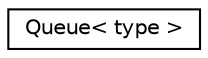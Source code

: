 digraph "Graphical Class Hierarchy"
{
  edge [fontname="Helvetica",fontsize="10",labelfontname="Helvetica",labelfontsize="10"];
  node [fontname="Helvetica",fontsize="10",shape=record];
  rankdir="LR";
  Node1 [label="Queue\< type \>",height=0.2,width=0.4,color="black", fillcolor="white", style="filled",URL="$class_queue.html",tooltip="Template Queue. "];
}
